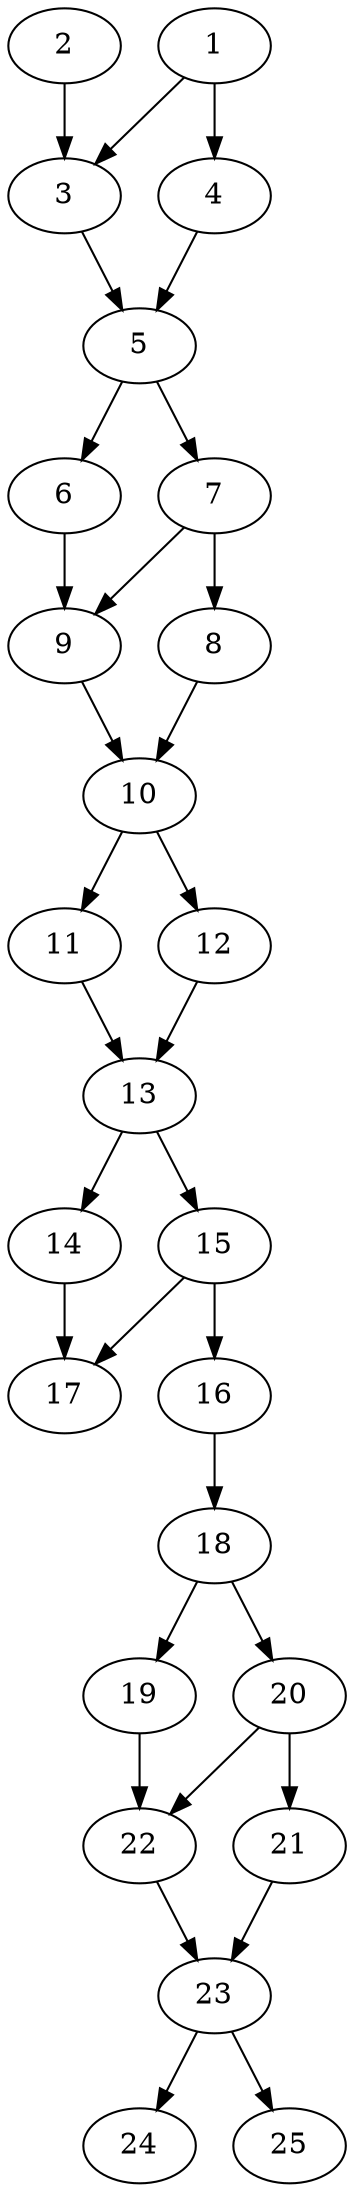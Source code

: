 // DAG automatically generated by daggen at Thu Oct  3 14:00:39 2019
// ./daggen --dot -n 25 --ccr 0.3 --fat 0.3 --regular 0.9 --density 0.7 --mindata 5242880 --maxdata 52428800 
digraph G {
  1 [size="139537067", alpha="0.18", expect_size="41861120"] 
  1 -> 3 [size ="41861120"]
  1 -> 4 [size ="41861120"]
  2 [size="33768107", alpha="0.17", expect_size="10130432"] 
  2 -> 3 [size ="10130432"]
  3 [size="23470080", alpha="0.02", expect_size="7041024"] 
  3 -> 5 [size ="7041024"]
  4 [size="32177493", alpha="0.05", expect_size="9653248"] 
  4 -> 5 [size ="9653248"]
  5 [size="156982613", alpha="0.11", expect_size="47094784"] 
  5 -> 6 [size ="47094784"]
  5 -> 7 [size ="47094784"]
  6 [size="162075307", alpha="0.05", expect_size="48622592"] 
  6 -> 9 [size ="48622592"]
  7 [size="35543040", alpha="0.04", expect_size="10662912"] 
  7 -> 8 [size ="10662912"]
  7 -> 9 [size ="10662912"]
  8 [size="113210027", alpha="0.11", expect_size="33963008"] 
  8 -> 10 [size ="33963008"]
  9 [size="65228800", alpha="0.16", expect_size="19568640"] 
  9 -> 10 [size ="19568640"]
  10 [size="153221120", alpha="0.03", expect_size="45966336"] 
  10 -> 11 [size ="45966336"]
  10 -> 12 [size ="45966336"]
  11 [size="150555307", alpha="0.19", expect_size="45166592"] 
  11 -> 13 [size ="45166592"]
  12 [size="136878080", alpha="0.16", expect_size="41063424"] 
  12 -> 13 [size ="41063424"]
  13 [size="110138027", alpha="0.03", expect_size="33041408"] 
  13 -> 14 [size ="33041408"]
  13 -> 15 [size ="33041408"]
  14 [size="124262400", alpha="0.10", expect_size="37278720"] 
  14 -> 17 [size ="37278720"]
  15 [size="166539947", alpha="0.01", expect_size="49961984"] 
  15 -> 16 [size ="49961984"]
  15 -> 17 [size ="49961984"]
  16 [size="98116267", alpha="0.06", expect_size="29434880"] 
  16 -> 18 [size ="29434880"]
  17 [size="133720747", alpha="0.08", expect_size="40116224"] 
  18 [size="161525760", alpha="0.03", expect_size="48457728"] 
  18 -> 19 [size ="48457728"]
  18 -> 20 [size ="48457728"]
  19 [size="90262187", alpha="0.13", expect_size="27078656"] 
  19 -> 22 [size ="27078656"]
  20 [size="60398933", alpha="0.18", expect_size="18119680"] 
  20 -> 21 [size ="18119680"]
  20 -> 22 [size ="18119680"]
  21 [size="85756587", alpha="0.17", expect_size="25726976"] 
  21 -> 23 [size ="25726976"]
  22 [size="80500053", alpha="0.19", expect_size="24150016"] 
  22 -> 23 [size ="24150016"]
  23 [size="46066347", alpha="0.02", expect_size="13819904"] 
  23 -> 24 [size ="13819904"]
  23 -> 25 [size ="13819904"]
  24 [size="70154240", alpha="0.06", expect_size="21046272"] 
  25 [size="148599467", alpha="0.08", expect_size="44579840"] 
}
